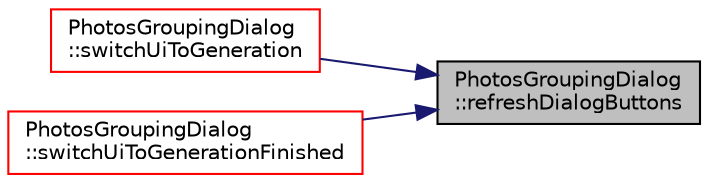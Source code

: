 digraph "PhotosGroupingDialog::refreshDialogButtons"
{
 // LATEX_PDF_SIZE
  edge [fontname="Helvetica",fontsize="10",labelfontname="Helvetica",labelfontsize="10"];
  node [fontname="Helvetica",fontsize="10",shape=record];
  rankdir="RL";
  Node1 [label="PhotosGroupingDialog\l::refreshDialogButtons",height=0.2,width=0.4,color="black", fillcolor="grey75", style="filled", fontcolor="black",tooltip=" "];
  Node1 -> Node2 [dir="back",color="midnightblue",fontsize="10",style="solid",fontname="Helvetica"];
  Node2 [label="PhotosGroupingDialog\l::switchUiToGeneration",height=0.2,width=0.4,color="red", fillcolor="white", style="filled",URL="$class_photos_grouping_dialog.html#a5f2052c462d393f01e2358dde9a23add",tooltip=" "];
  Node1 -> Node5 [dir="back",color="midnightblue",fontsize="10",style="solid",fontname="Helvetica"];
  Node5 [label="PhotosGroupingDialog\l::switchUiToGenerationFinished",height=0.2,width=0.4,color="red", fillcolor="white", style="filled",URL="$class_photos_grouping_dialog.html#a4697e96057f2fb7ad4b3e2a2a257a7b2",tooltip=" "];
}
